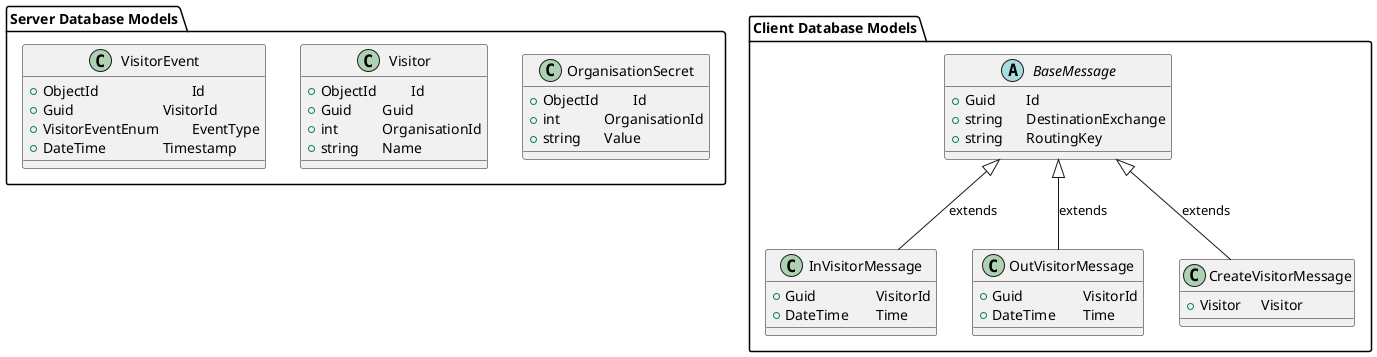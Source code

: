 ﻿@startuml
'https://plantuml.com/class-diagram

package "Server Database Models" {

class OrganisationSecret {
    +ObjectId \t Id
    +int \t\t OrganisationId
    +string \t Value
}

class Visitor {
    +ObjectId \t Id
    +Guid \t Guid
    +int \t\t OrganisationId
    +string \t Name
}

class VisitorEvent {
    +ObjectId \t\t\t Id
    +Guid \t\t\t VisitorId
    +VisitorEventEnum \t EventType
    +DateTime \t\t Timestamp
}

OrganisationSecret -[hidden]l- Visitor

}

package "Client Database Models" {

abstract class BaseMessage {
    +Guid \t Id
    +string \t DestinationExchange
    +string \t RoutingKey
}

class InVisitorMessage {
    +Guid \t\t VisitorId
    +DateTime \t Time
}

class OutVisitorMessage {
    +Guid \t\t VisitorId
    +DateTime \t Time
}

class CreateVisitorMessage {
    +Visitor \t Visitor
    }
    
InVisitorMessage -u-|> BaseMessage : extends
OutVisitorMessage -u-|> BaseMessage : extends
CreateVisitorMessage -u-|> BaseMessage : extends

}




@enduml